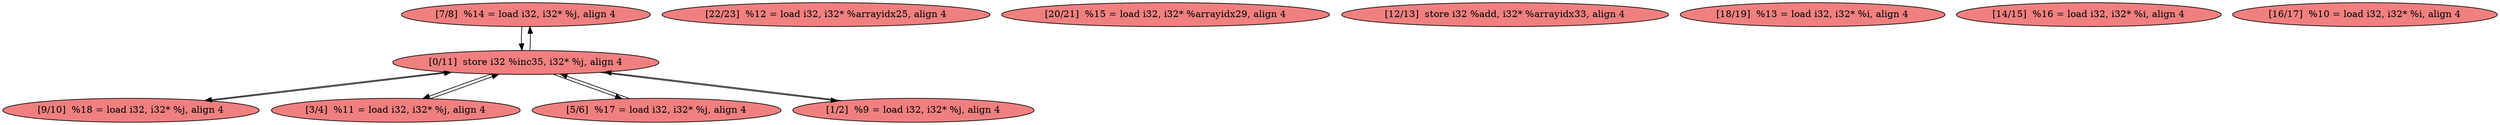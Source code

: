 
digraph G {


node544 [fillcolor=lightcoral,label="[7/8]  %14 = load i32, i32* %j, align 4",shape=ellipse,style=filled ]
node543 [fillcolor=lightcoral,label="[22/23]  %12 = load i32, i32* %arrayidx25, align 4",shape=ellipse,style=filled ]
node542 [fillcolor=lightcoral,label="[20/21]  %15 = load i32, i32* %arrayidx29, align 4",shape=ellipse,style=filled ]
node541 [fillcolor=lightcoral,label="[9/10]  %18 = load i32, i32* %j, align 4",shape=ellipse,style=filled ]
node539 [fillcolor=lightcoral,label="[3/4]  %11 = load i32, i32* %j, align 4",shape=ellipse,style=filled ]
node534 [fillcolor=lightcoral,label="[12/13]  store i32 %add, i32* %arrayidx33, align 4",shape=ellipse,style=filled ]
node540 [fillcolor=lightcoral,label="[18/19]  %13 = load i32, i32* %i, align 4",shape=ellipse,style=filled ]
node533 [fillcolor=lightcoral,label="[0/11]  store i32 %inc35, i32* %j, align 4",shape=ellipse,style=filled ]
node535 [fillcolor=lightcoral,label="[5/6]  %17 = load i32, i32* %j, align 4",shape=ellipse,style=filled ]
node536 [fillcolor=lightcoral,label="[14/15]  %16 = load i32, i32* %i, align 4",shape=ellipse,style=filled ]
node537 [fillcolor=lightcoral,label="[1/2]  %9 = load i32, i32* %j, align 4",shape=ellipse,style=filled ]
node538 [fillcolor=lightcoral,label="[16/17]  %10 = load i32, i32* %i, align 4",shape=ellipse,style=filled ]

node533->node544 [ ]
node535->node533 [ ]
node533->node535 [ ]
node544->node533 [ ]
node533->node537 [ ]
node537->node533 [ ]
node541->node533 [ ]
node533->node541 [ ]
node539->node533 [ ]
node533->node539 [ ]


}
